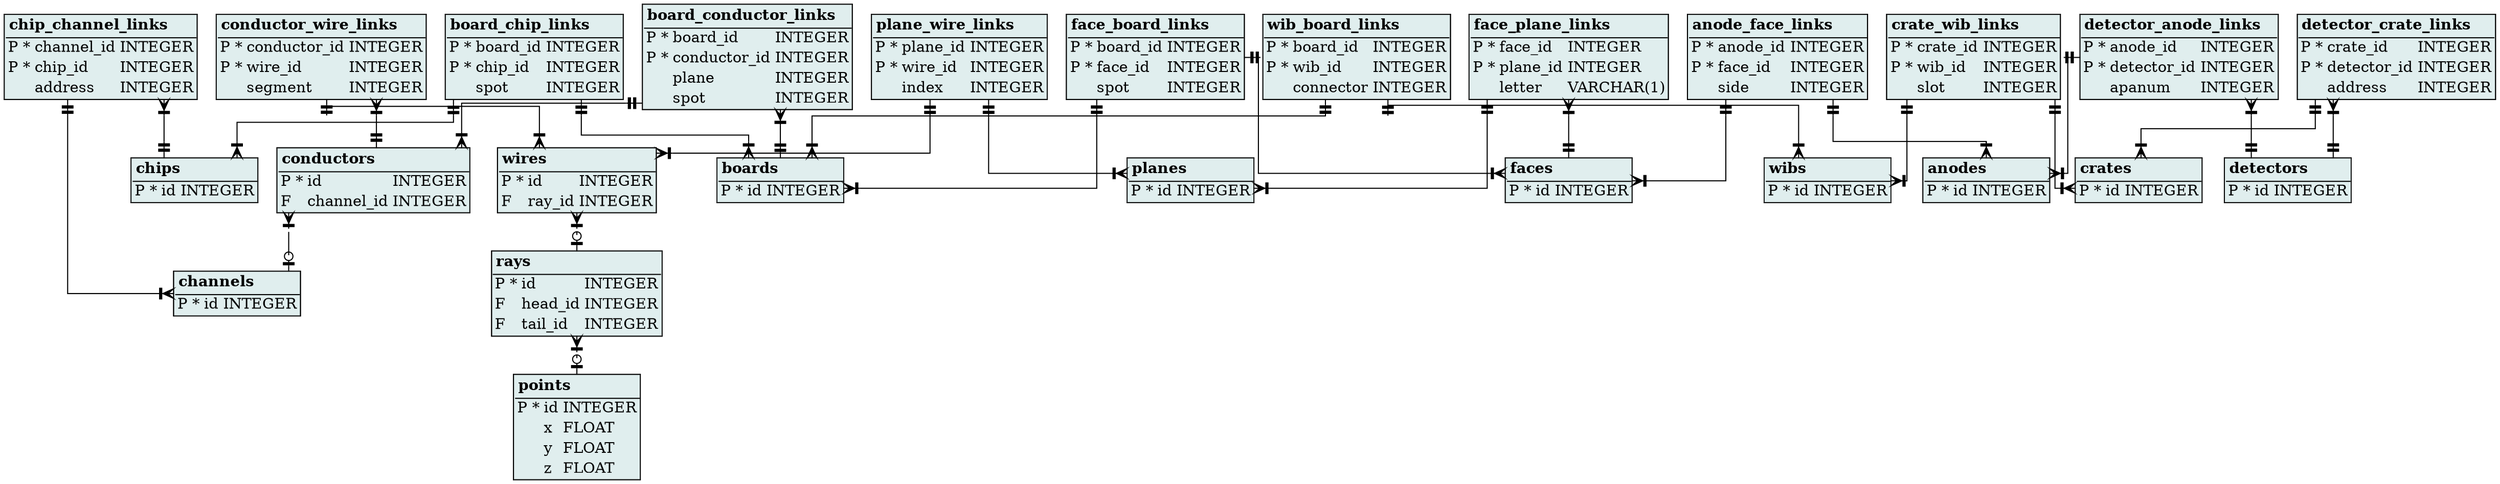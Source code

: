 digraph G {
	bgcolor=transparent;
	overlap=scale;
	orientation=portrait;
//	rank=same;
	splines=ortho;
	subgraph  {
		bgcolor=transparent;
		splines=ortho;
//		rank=same;
		overlap=scale;
		anodes [shape=box, margin=0, label=<<TABLE bgcolor="azure2" border="1" cellborder="0" cellspacing="0"><TR><TD align="left" border="1" colspan="4" sides="b"><B>anodes</B></TD></TR><TR><TD align="left">P</TD><TD align="left">*</TD><TD align="left">id</TD><TD align="left">INTEGER</TD></TR></TABLE>>];
		boards [shape=box, margin=0, label=<<TABLE bgcolor="azure2" border="1" cellborder="0" cellspacing="0"><TR><TD align="left" border="1" colspan="4" sides="b"><B>boards</B></TD></TR><TR><TD align="left">P</TD><TD align="left">*</TD><TD align="left">id</TD><TD align="left">INTEGER</TD></TR></TABLE>>];
		channels [shape=box, margin=0, label=<<TABLE bgcolor="azure2" border="1" cellborder="0" cellspacing="0"><TR><TD align="left" border="1" colspan="4" sides="b"><B>channels</B></TD></TR><TR><TD align="left">P</TD><TD align="left">*</TD><TD align="left">id</TD><TD align="left">INTEGER</TD></TR></TABLE>>];
		chips [shape=box, margin=0, label=<<TABLE bgcolor="azure2" border="1" cellborder="0" cellspacing="0"><TR><TD align="left" border="1" colspan="4" sides="b"><B>chips</B></TD></TR><TR><TD align="left">P</TD><TD align="left">*</TD><TD align="left">id</TD><TD align="left">INTEGER</TD></TR></TABLE>>];
		crates [shape=box, margin=0, label=<<TABLE bgcolor="azure2" border="1" cellborder="0" cellspacing="0"><TR><TD align="left" border="1" colspan="4" sides="b"><B>crates</B></TD></TR><TR><TD align="left">P</TD><TD align="left">*</TD><TD align="left">id</TD><TD align="left">INTEGER</TD></TR></TABLE>>];
		detectors [shape=box, margin=0, label=<<TABLE bgcolor="azure2" border="1" cellborder="0" cellspacing="0"><TR><TD align="left" border="1" colspan="4" sides="b"><B>detectors</B></TD></TR><TR><TD align="left">P</TD><TD align="left">*</TD><TD align="left">id</TD><TD align="left">INTEGER</TD></TR></TABLE>>];
		faces [shape=box, margin=0, label=<<TABLE bgcolor="azure2" border="1" cellborder="0" cellspacing="0"><TR><TD align="left" border="1" colspan="4" sides="b"><B>faces</B></TD></TR><TR><TD align="left">P</TD><TD align="left">*</TD><TD align="left">id</TD><TD align="left">INTEGER</TD></TR></TABLE>>];
		planes [shape=box, margin=0, label=<<TABLE bgcolor="azure2" border="1" cellborder="0" cellspacing="0"><TR><TD align="left" border="1" colspan="4" sides="b"><B>planes</B></TD></TR><TR><TD align="left">P</TD><TD align="left">*</TD><TD align="left">id</TD><TD align="left">INTEGER</TD></TR></TABLE>>];
		points [shape=box, margin=0, label=<<TABLE bgcolor="azure2" border="1" cellborder="0" cellspacing="0"><TR><TD align="left" border="1" colspan="4" sides="b"><B>points</B></TD></TR><TR><TD align="left">P</TD><TD align="left">*</TD><TD align="left">id</TD><TD align="left">INTEGER</TD></TR><TR><TD align="left"> </TD><TD align="left"> </TD><TD align="left">x</TD><TD align="left">FLOAT</TD></TR><TR><TD align="left"> </TD><TD align="left"> </TD><TD align="left">y</TD><TD align="left">FLOAT</TD></TR><TR><TD align="left"> </TD><TD align="left"> </TD><TD align="left">z</TD><TD align="left">FLOAT</TD></TR></TABLE>>];
		wibs [shape=box, margin=0, label=<<TABLE bgcolor="azure2" border="1" cellborder="0" cellspacing="0"><TR><TD align="left" border="1" colspan="4" sides="b"><B>wibs</B></TD></TR><TR><TD align="left">P</TD><TD align="left">*</TD><TD align="left">id</TD><TD align="left">INTEGER</TD></TR></TABLE>>];
		anode_face_links [shape=box, margin=0, label=<<TABLE bgcolor="azure2" border="1" cellborder="0" cellspacing="0"><TR><TD align="left" border="1" colspan="4" sides="b"><B>anode_face_links</B></TD></TR><TR><TD align="left">P</TD><TD align="left">*</TD><TD align="left">anode_id</TD><TD align="left">INTEGER</TD></TR><TR><TD align="left">P</TD><TD align="left">*</TD><TD align="left">face_id</TD><TD align="left">INTEGER</TD></TR><TR><TD align="left"> </TD><TD align="left"> </TD><TD align="left">side</TD><TD align="left">INTEGER</TD></TR></TABLE>>];
		board_chip_links [shape=box, margin=0, label=<<TABLE bgcolor="azure2" border="1" cellborder="0" cellspacing="0"><TR><TD align="left" border="1" colspan="4" sides="b"><B>board_chip_links</B></TD></TR><TR><TD align="left">P</TD><TD align="left">*</TD><TD align="left">board_id</TD><TD align="left">INTEGER</TD></TR><TR><TD align="left">P</TD><TD align="left">*</TD><TD align="left">chip_id</TD><TD align="left">INTEGER</TD></TR><TR><TD align="left"> </TD><TD align="left"> </TD><TD align="left">spot</TD><TD align="left">INTEGER</TD></TR></TABLE>>];
		chip_channel_links [shape=box, margin=0, label=<<TABLE bgcolor="azure2" border="1" cellborder="0" cellspacing="0"><TR><TD align="left" border="1" colspan="4" sides="b"><B>chip_channel_links</B></TD></TR><TR><TD align="left">P</TD><TD align="left">*</TD><TD align="left">channel_id</TD><TD align="left">INTEGER</TD></TR><TR><TD align="left">P</TD><TD align="left">*</TD><TD align="left">chip_id</TD><TD align="left">INTEGER</TD></TR><TR><TD align="left"> </TD><TD align="left"> </TD><TD align="left">address</TD><TD align="left">INTEGER</TD></TR></TABLE>>];
		conductors [shape=box, margin=0, label=<<TABLE bgcolor="azure2" border="1" cellborder="0" cellspacing="0"><TR><TD align="left" border="1" colspan="4" sides="b"><B>conductors</B></TD></TR><TR><TD align="left">P</TD><TD align="left">*</TD><TD align="left">id</TD><TD align="left">INTEGER</TD></TR><TR><TD align="left">F</TD><TD align="left"> </TD><TD align="left">channel_id</TD><TD align="left">INTEGER</TD></TR></TABLE>>];
		crate_wib_links [shape=box, margin=0, label=<<TABLE bgcolor="azure2" border="1" cellborder="0" cellspacing="0"><TR><TD align="left" border="1" colspan="4" sides="b"><B>crate_wib_links</B></TD></TR><TR><TD align="left">P</TD><TD align="left">*</TD><TD align="left">crate_id</TD><TD align="left">INTEGER</TD></TR><TR><TD align="left">P</TD><TD align="left">*</TD><TD align="left">wib_id</TD><TD align="left">INTEGER</TD></TR><TR><TD align="left"> </TD><TD align="left"> </TD><TD align="left">slot</TD><TD align="left">INTEGER</TD></TR></TABLE>>];
		detector_anode_links [shape=box, margin=0, label=<<TABLE bgcolor="azure2" border="1" cellborder="0" cellspacing="0"><TR><TD align="left" border="1" colspan="4" sides="b"><B>detector_anode_links</B></TD></TR><TR><TD align="left">P</TD><TD align="left">*</TD><TD align="left">anode_id</TD><TD align="left">INTEGER</TD></TR><TR><TD align="left">P</TD><TD align="left">*</TD><TD align="left">detector_id</TD><TD align="left">INTEGER</TD></TR><TR><TD align="left"> </TD><TD align="left"> </TD><TD align="left">apanum</TD><TD align="left">INTEGER</TD></TR></TABLE>>];
		detector_crate_links [shape=box, margin=0, label=<<TABLE bgcolor="azure2" border="1" cellborder="0" cellspacing="0"><TR><TD align="left" border="1" colspan="4" sides="b"><B>detector_crate_links</B></TD></TR><TR><TD align="left">P</TD><TD align="left">*</TD><TD align="left">crate_id</TD><TD align="left">INTEGER</TD></TR><TR><TD align="left">P</TD><TD align="left">*</TD><TD align="left">detector_id</TD><TD align="left">INTEGER</TD></TR><TR><TD align="left"> </TD><TD align="left"> </TD><TD align="left">address</TD><TD align="left">INTEGER</TD></TR></TABLE>>];
		face_board_links [shape=box, margin=0, label=<<TABLE bgcolor="azure2" border="1" cellborder="0" cellspacing="0"><TR><TD align="left" border="1" colspan="4" sides="b"><B>face_board_links</B></TD></TR><TR><TD align="left">P</TD><TD align="left">*</TD><TD align="left">board_id</TD><TD align="left">INTEGER</TD></TR><TR><TD align="left">P</TD><TD align="left">*</TD><TD align="left">face_id</TD><TD align="left">INTEGER</TD></TR><TR><TD align="left"> </TD><TD align="left"> </TD><TD align="left">spot</TD><TD align="left">INTEGER</TD></TR></TABLE>>];
		face_plane_links [shape=box, margin=0, label=<<TABLE bgcolor="azure2" border="1" cellborder="0" cellspacing="0"><TR><TD align="left" border="1" colspan="4" sides="b"><B>face_plane_links</B></TD></TR><TR><TD align="left">P</TD><TD align="left">*</TD><TD align="left">face_id</TD><TD align="left">INTEGER</TD></TR><TR><TD align="left">P</TD><TD align="left">*</TD><TD align="left">plane_id</TD><TD align="left">INTEGER</TD></TR><TR><TD align="left"> </TD><TD align="left"> </TD><TD align="left">letter</TD><TD align="left">VARCHAR(1)</TD></TR></TABLE>>];
		rays [shape=box, margin=0, label=<<TABLE bgcolor="azure2" border="1" cellborder="0" cellspacing="0"><TR><TD align="left" border="1" colspan="4" sides="b"><B>rays</B></TD></TR><TR><TD align="left">P</TD><TD align="left">*</TD><TD align="left">id</TD><TD align="left">INTEGER</TD></TR><TR><TD align="left">F</TD><TD align="left"> </TD><TD align="left">head_id</TD><TD align="left">INTEGER</TD></TR><TR><TD align="left">F</TD><TD align="left"> </TD><TD align="left">tail_id</TD><TD align="left">INTEGER</TD></TR></TABLE>>];
		wib_board_links [shape=box, margin=0, label=<<TABLE bgcolor="azure2" border="1" cellborder="0" cellspacing="0"><TR><TD align="left" border="1" colspan="4" sides="b"><B>wib_board_links</B></TD></TR><TR><TD align="left">P</TD><TD align="left">*</TD><TD align="left">board_id</TD><TD align="left">INTEGER</TD></TR><TR><TD align="left">P</TD><TD align="left">*</TD><TD align="left">wib_id</TD><TD align="left">INTEGER</TD></TR><TR><TD align="left"> </TD><TD align="left"> </TD><TD align="left">connector</TD><TD align="left">INTEGER</TD></TR></TABLE>>];
		board_conductor_links [shape=box, margin=0, label=<<TABLE bgcolor="azure2" border="1" cellborder="0" cellspacing="0"><TR><TD align="left" border="1" colspan="4" sides="b"><B>board_conductor_links</B></TD></TR><TR><TD align="left">P</TD><TD align="left">*</TD><TD align="left">board_id</TD><TD align="left">INTEGER</TD></TR><TR><TD align="left">P</TD><TD align="left">*</TD><TD align="left">conductor_id</TD><TD align="left">INTEGER</TD></TR><TR><TD align="left"> </TD><TD align="left"> </TD><TD align="left">plane</TD><TD align="left">INTEGER</TD></TR><TR><TD align="left"> </TD><TD align="left"> </TD><TD align="left">spot</TD><TD align="left">INTEGER</TD></TR></TABLE>>];
		wires [shape=box, margin=0, label=<<TABLE bgcolor="azure2" border="1" cellborder="0" cellspacing="0"><TR><TD align="left" border="1" colspan="4" sides="b"><B>wires</B></TD></TR><TR><TD align="left">P</TD><TD align="left">*</TD><TD align="left">id</TD><TD align="left">INTEGER</TD></TR><TR><TD align="left">F</TD><TD align="left"> </TD><TD align="left">ray_id</TD><TD align="left">INTEGER</TD></TR></TABLE>>];
		conductor_wire_links [shape=box, margin=0, label=<<TABLE bgcolor="azure2" border="1" cellborder="0" cellspacing="0"><TR><TD align="left" border="1" colspan="4" sides="b"><B>conductor_wire_links</B></TD></TR><TR><TD align="left">P</TD><TD align="left">*</TD><TD align="left">conductor_id</TD><TD align="left">INTEGER</TD></TR><TR><TD align="left">P</TD><TD align="left">*</TD><TD align="left">wire_id</TD><TD align="left">INTEGER</TD></TR><TR><TD align="left"> </TD><TD align="left"> </TD><TD align="left">segment</TD><TD align="left">INTEGER</TD></TR></TABLE>>];
		plane_wire_links [shape=box, margin=0, label=<<TABLE bgcolor="azure2" border="1" cellborder="0" cellspacing="0"><TR><TD align="left" border="1" colspan="4" sides="b"><B>plane_wire_links</B></TD></TR><TR><TD align="left">P</TD><TD align="left">*</TD><TD align="left">plane_id</TD><TD align="left">INTEGER</TD></TR><TR><TD align="left">P</TD><TD align="left">*</TD><TD align="left">wire_id</TD><TD align="left">INTEGER</TD></TR><TR><TD align="left"> </TD><TD align="left"> </TD><TD align="left">index</TD><TD align="left">INTEGER</TD></TR></TABLE>>];
		anode_face_links -> faces  [arrowtail=noneteetee, arrowhead=crowtee, dir=both, len=3];
		anode_face_links -> anodes  [arrowtail=noneteetee, arrowhead=crowtee, dir=both, len=3];
		board_chip_links -> chips  [arrowtail=noneteetee, arrowhead=crowtee, dir=both, len=3];
		board_chip_links -> boards  [arrowtail=noneteetee, arrowhead=crowtee, dir=both, len=3];
		chip_channel_links -> chips  [arrowtail=noneteetee, arrowhead=crowtee, dir=both, len=3];
		chip_channel_links -> channels  [arrowtail=noneteetee, arrowhead=crowtee, dir=both, len=3];
		conductors -> channels  [arrowtail=noneteeodot, arrowhead=crowtee, dir=both, len=3];
		crate_wib_links -> crates  [arrowtail=noneteetee, arrowhead=crowtee, dir=both, len=3];
		crate_wib_links -> wibs  [arrowtail=noneteetee, arrowhead=crowtee, dir=both, len=3];
		detector_anode_links -> anodes  [arrowtail=noneteetee, arrowhead=crowtee, dir=both, len=3];
		detector_anode_links -> detectors  [arrowtail=noneteetee, arrowhead=crowtee, dir=both, len=3];
		detector_crate_links -> crates  [arrowtail=noneteetee, arrowhead=crowtee, dir=both, len=3];
		detector_crate_links -> detectors  [arrowtail=noneteetee, arrowhead=crowtee, dir=both, len=3];
		face_board_links -> boards  [arrowtail=noneteetee, arrowhead=crowtee, dir=both, len=3];
		face_board_links -> faces  [arrowtail=noneteetee, arrowhead=crowtee, dir=both, len=3];
		face_plane_links -> planes  [arrowtail=noneteetee, arrowhead=crowtee, dir=both, len=3];
		face_plane_links -> faces  [arrowtail=noneteetee, arrowhead=crowtee, dir=both, len=3];
		rays -> points  [arrowtail=noneteeodot, arrowhead=crowtee, dir=both, len=3];
		wib_board_links -> wibs  [arrowtail=noneteetee, arrowhead=crowtee, dir=both, len=3];
		wib_board_links -> boards  [arrowtail=noneteetee, arrowhead=crowtee, dir=both, len=3];
		board_conductor_links -> conductors  [arrowtail=noneteetee, arrowhead=crowtee, dir=both, len=3];
		board_conductor_links -> boards  [arrowtail=noneteetee, arrowhead=crowtee, dir=both, len=3];
		wires -> rays  [arrowtail=noneteeodot, arrowhead=crowtee, dir=both, len=3];
		conductor_wire_links -> wires  [arrowtail=noneteetee, arrowhead=crowtee, dir=both, len=3];
		conductor_wire_links -> conductors  [arrowtail=noneteetee, arrowhead=crowtee, dir=both, len=3];
		plane_wire_links -> wires  [arrowtail=noneteetee, arrowhead=crowtee, dir=both, len=3];
		plane_wire_links -> planes  [arrowtail=noneteetee, arrowhead=crowtee, dir=both, len=3];
	}
}
